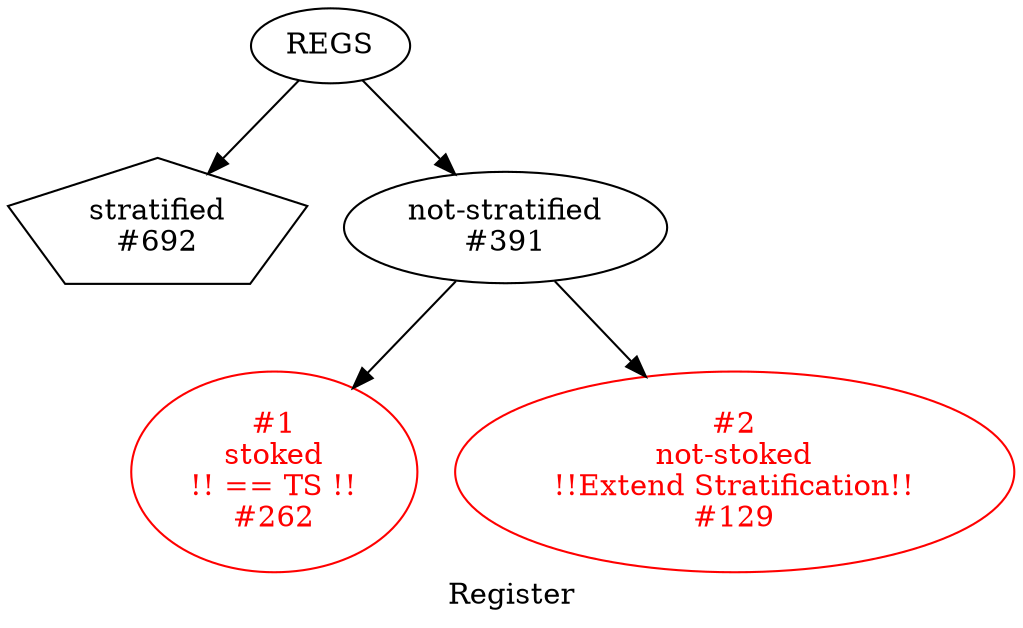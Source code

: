 // dot -Tps imm_stats.dot -o imm_stats.ps
digraph instr_supprt {
    
      
  // Registers
    label =  "Register"
    style=filled;
    color = cadetblue1;

    REGS_STRATA [sides=5; shape=polygon; label="stratified\n#692"] 
    REGS_UNSTRATA [label="not-stratified\n#391"] 
    REGS_UNSTRATA_STOKED [fontcolor=red; color=red; label="#1\nstoked\n!! == TS !!\n#262"] 
    REGS_UGUSUS [fontcolor=red; color=red; label="#2\nnot-stoked\n!!Extend Stratification!!\n#129"]

    REGS -> REGS_STRATA
    REGS -> REGS_UNSTRATA
    REGS_UNSTRATA -> REGS_UNSTRATA_STOKED
    REGS_UNSTRATA -> REGS_UGUSUS

    {rank = same; REGS_STRATA; REGS_UNSTRATA; }
    {rank = same; REGS_UNSTRATA_STOKED; REGS_UGUSUS; }
 }
